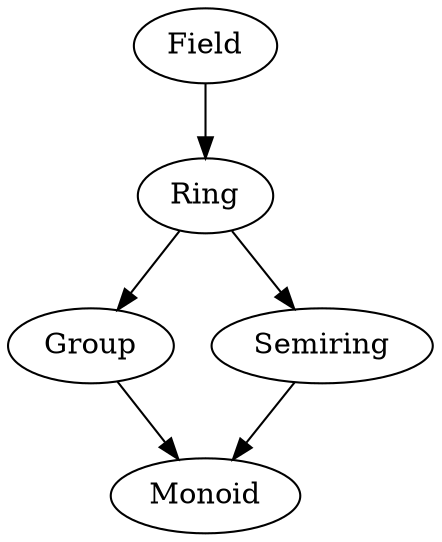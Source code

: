 digraph Alg {
    Group -> Monoid;
    Semiring -> Monoid;
    Ring -> Group;
    Ring -> Semiring;
    Field -> Ring;
}
